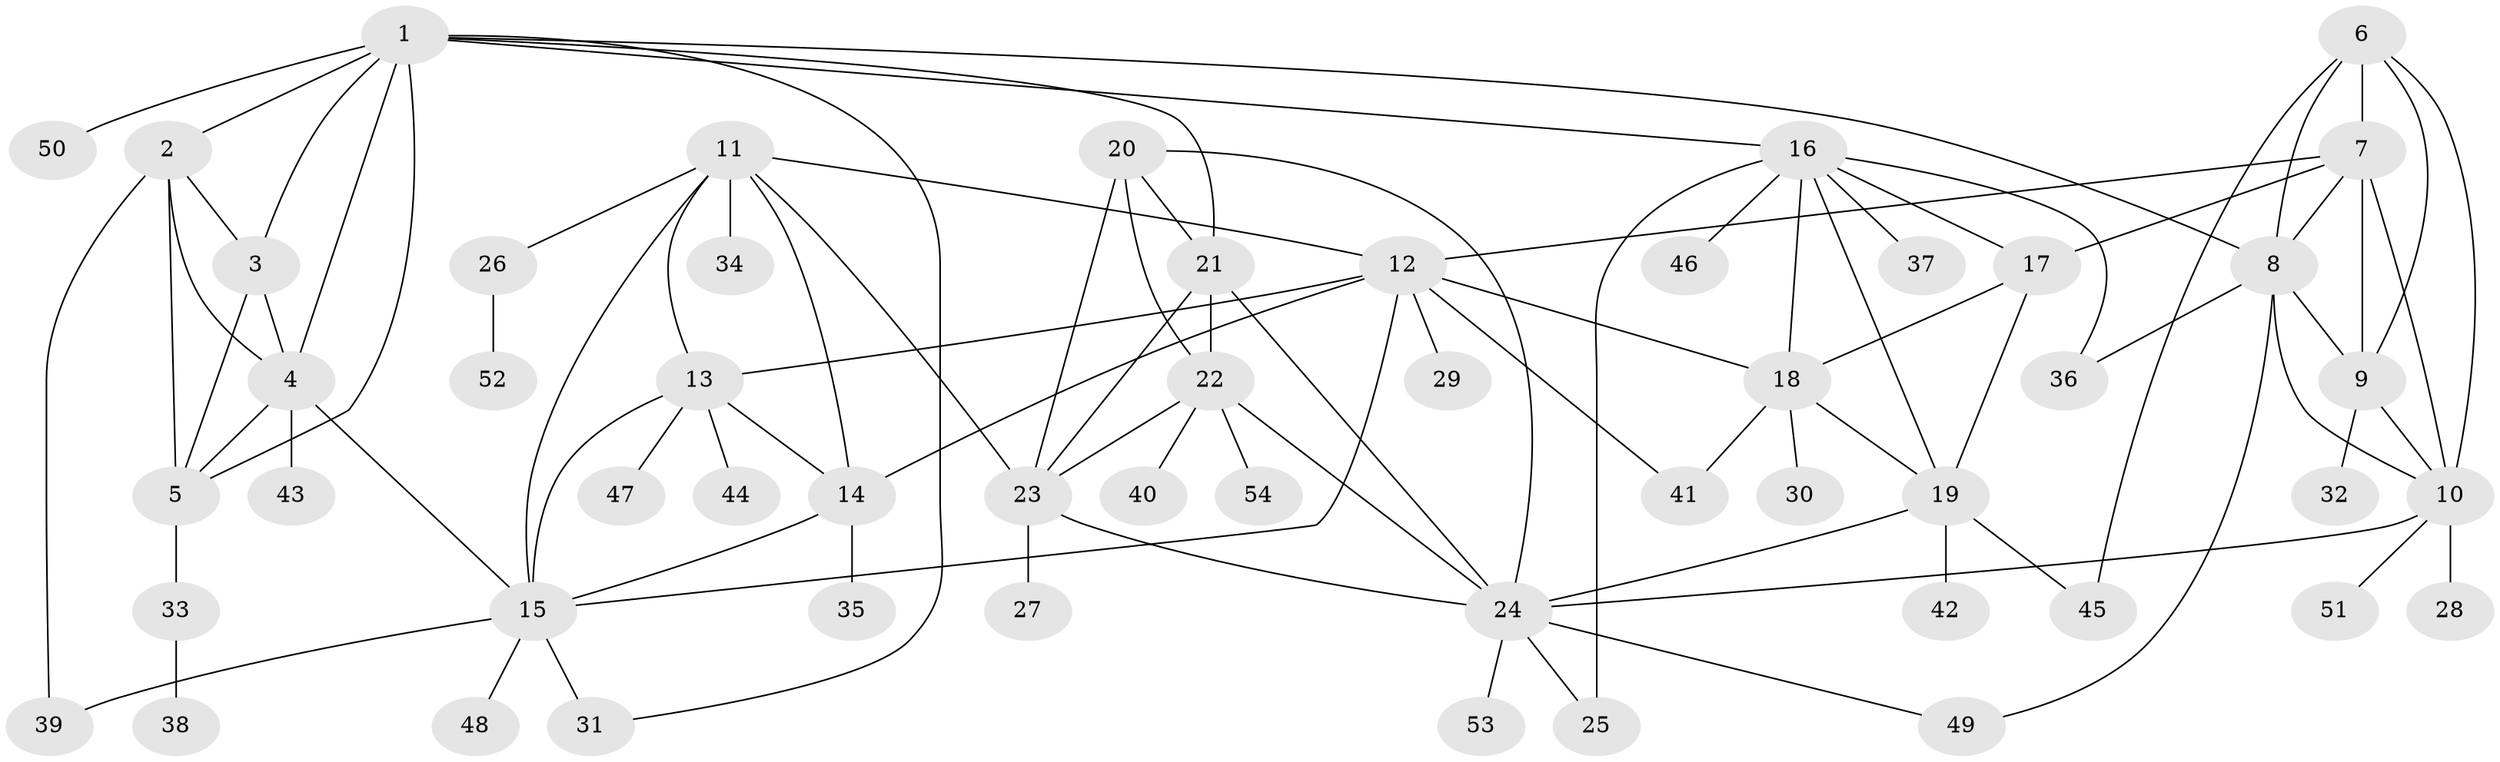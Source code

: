 // original degree distribution, {10: 0.046296296296296294, 7: 0.037037037037037035, 5: 0.037037037037037035, 8: 0.046296296296296294, 6: 0.018518518518518517, 9: 0.018518518518518517, 11: 0.018518518518518517, 4: 0.009259259259259259, 2: 0.1388888888888889, 1: 0.5925925925925926, 3: 0.037037037037037035}
// Generated by graph-tools (version 1.1) at 2025/37/03/09/25 02:37:16]
// undirected, 54 vertices, 93 edges
graph export_dot {
graph [start="1"]
  node [color=gray90,style=filled];
  1;
  2;
  3;
  4;
  5;
  6;
  7;
  8;
  9;
  10;
  11;
  12;
  13;
  14;
  15;
  16;
  17;
  18;
  19;
  20;
  21;
  22;
  23;
  24;
  25;
  26;
  27;
  28;
  29;
  30;
  31;
  32;
  33;
  34;
  35;
  36;
  37;
  38;
  39;
  40;
  41;
  42;
  43;
  44;
  45;
  46;
  47;
  48;
  49;
  50;
  51;
  52;
  53;
  54;
  1 -- 2 [weight=1.0];
  1 -- 3 [weight=1.0];
  1 -- 4 [weight=1.0];
  1 -- 5 [weight=1.0];
  1 -- 8 [weight=1.0];
  1 -- 16 [weight=1.0];
  1 -- 21 [weight=1.0];
  1 -- 31 [weight=1.0];
  1 -- 50 [weight=1.0];
  2 -- 3 [weight=1.0];
  2 -- 4 [weight=1.0];
  2 -- 5 [weight=2.0];
  2 -- 39 [weight=1.0];
  3 -- 4 [weight=1.0];
  3 -- 5 [weight=1.0];
  4 -- 5 [weight=1.0];
  4 -- 15 [weight=1.0];
  4 -- 43 [weight=2.0];
  5 -- 33 [weight=1.0];
  6 -- 7 [weight=2.0];
  6 -- 8 [weight=1.0];
  6 -- 9 [weight=1.0];
  6 -- 10 [weight=1.0];
  6 -- 45 [weight=1.0];
  7 -- 8 [weight=1.0];
  7 -- 9 [weight=1.0];
  7 -- 10 [weight=1.0];
  7 -- 12 [weight=1.0];
  7 -- 17 [weight=1.0];
  8 -- 9 [weight=1.0];
  8 -- 10 [weight=1.0];
  8 -- 36 [weight=1.0];
  8 -- 49 [weight=1.0];
  9 -- 10 [weight=1.0];
  9 -- 32 [weight=2.0];
  10 -- 24 [weight=1.0];
  10 -- 28 [weight=3.0];
  10 -- 51 [weight=1.0];
  11 -- 12 [weight=1.0];
  11 -- 13 [weight=1.0];
  11 -- 14 [weight=1.0];
  11 -- 15 [weight=1.0];
  11 -- 23 [weight=1.0];
  11 -- 26 [weight=1.0];
  11 -- 34 [weight=2.0];
  12 -- 13 [weight=1.0];
  12 -- 14 [weight=1.0];
  12 -- 15 [weight=1.0];
  12 -- 18 [weight=1.0];
  12 -- 29 [weight=1.0];
  12 -- 41 [weight=1.0];
  13 -- 14 [weight=1.0];
  13 -- 15 [weight=1.0];
  13 -- 44 [weight=1.0];
  13 -- 47 [weight=1.0];
  14 -- 15 [weight=1.0];
  14 -- 35 [weight=3.0];
  15 -- 31 [weight=2.0];
  15 -- 39 [weight=1.0];
  15 -- 48 [weight=1.0];
  16 -- 17 [weight=2.0];
  16 -- 18 [weight=1.0];
  16 -- 19 [weight=1.0];
  16 -- 25 [weight=2.0];
  16 -- 36 [weight=1.0];
  16 -- 37 [weight=1.0];
  16 -- 46 [weight=1.0];
  17 -- 18 [weight=2.0];
  17 -- 19 [weight=2.0];
  18 -- 19 [weight=1.0];
  18 -- 30 [weight=3.0];
  18 -- 41 [weight=1.0];
  19 -- 24 [weight=1.0];
  19 -- 42 [weight=4.0];
  19 -- 45 [weight=1.0];
  20 -- 21 [weight=1.0];
  20 -- 22 [weight=1.0];
  20 -- 23 [weight=1.0];
  20 -- 24 [weight=1.0];
  21 -- 22 [weight=1.0];
  21 -- 23 [weight=1.0];
  21 -- 24 [weight=1.0];
  22 -- 23 [weight=1.0];
  22 -- 24 [weight=1.0];
  22 -- 40 [weight=2.0];
  22 -- 54 [weight=1.0];
  23 -- 24 [weight=1.0];
  23 -- 27 [weight=2.0];
  24 -- 25 [weight=1.0];
  24 -- 49 [weight=1.0];
  24 -- 53 [weight=1.0];
  26 -- 52 [weight=1.0];
  33 -- 38 [weight=1.0];
}
